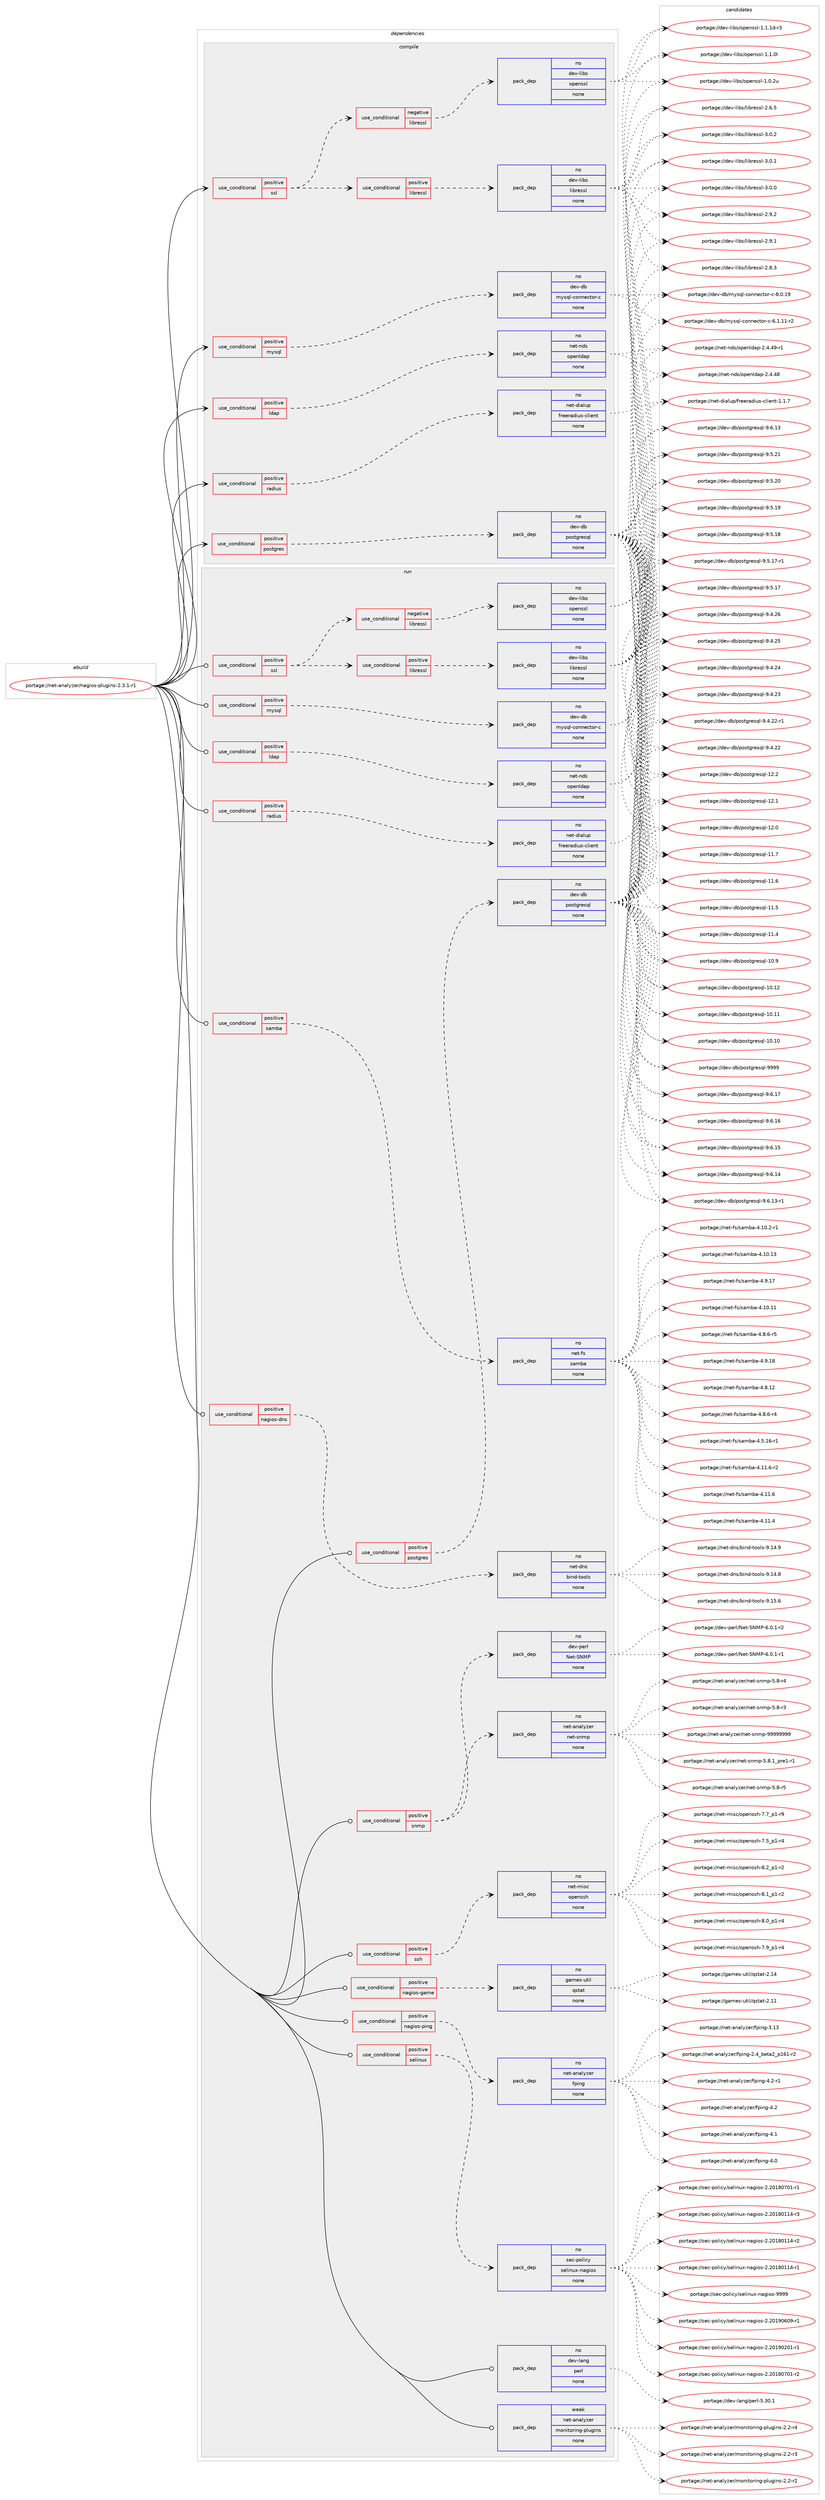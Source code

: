 digraph prolog {

# *************
# Graph options
# *************

newrank=true;
concentrate=true;
compound=true;
graph [rankdir=LR,fontname=Helvetica,fontsize=10,ranksep=1.5];#, ranksep=2.5, nodesep=0.2];
edge  [arrowhead=vee];
node  [fontname=Helvetica,fontsize=10];

# **********
# The ebuild
# **********

subgraph cluster_leftcol {
color=gray;
rank=same;
label=<<i>ebuild</i>>;
id [label="portage://net-analyzer/nagios-plugins-2.3.1-r1", color=red, width=4, href="../net-analyzer/nagios-plugins-2.3.1-r1.svg"];
}

# ****************
# The dependencies
# ****************

subgraph cluster_midcol {
color=gray;
label=<<i>dependencies</i>>;
subgraph cluster_compile {
fillcolor="#eeeeee";
style=filled;
label=<<i>compile</i>>;
subgraph cond34607 {
dependency153669 [label=<<TABLE BORDER="0" CELLBORDER="1" CELLSPACING="0" CELLPADDING="4"><TR><TD ROWSPAN="3" CELLPADDING="10">use_conditional</TD></TR><TR><TD>positive</TD></TR><TR><TD>ldap</TD></TR></TABLE>>, shape=none, color=red];
subgraph pack116536 {
dependency153670 [label=<<TABLE BORDER="0" CELLBORDER="1" CELLSPACING="0" CELLPADDING="4" WIDTH="220"><TR><TD ROWSPAN="6" CELLPADDING="30">pack_dep</TD></TR><TR><TD WIDTH="110">no</TD></TR><TR><TD>net-nds</TD></TR><TR><TD>openldap</TD></TR><TR><TD>none</TD></TR><TR><TD></TD></TR></TABLE>>, shape=none, color=blue];
}
dependency153669:e -> dependency153670:w [weight=20,style="dashed",arrowhead="vee"];
}
id:e -> dependency153669:w [weight=20,style="solid",arrowhead="vee"];
subgraph cond34608 {
dependency153671 [label=<<TABLE BORDER="0" CELLBORDER="1" CELLSPACING="0" CELLPADDING="4"><TR><TD ROWSPAN="3" CELLPADDING="10">use_conditional</TD></TR><TR><TD>positive</TD></TR><TR><TD>mysql</TD></TR></TABLE>>, shape=none, color=red];
subgraph pack116537 {
dependency153672 [label=<<TABLE BORDER="0" CELLBORDER="1" CELLSPACING="0" CELLPADDING="4" WIDTH="220"><TR><TD ROWSPAN="6" CELLPADDING="30">pack_dep</TD></TR><TR><TD WIDTH="110">no</TD></TR><TR><TD>dev-db</TD></TR><TR><TD>mysql-connector-c</TD></TR><TR><TD>none</TD></TR><TR><TD></TD></TR></TABLE>>, shape=none, color=blue];
}
dependency153671:e -> dependency153672:w [weight=20,style="dashed",arrowhead="vee"];
}
id:e -> dependency153671:w [weight=20,style="solid",arrowhead="vee"];
subgraph cond34609 {
dependency153673 [label=<<TABLE BORDER="0" CELLBORDER="1" CELLSPACING="0" CELLPADDING="4"><TR><TD ROWSPAN="3" CELLPADDING="10">use_conditional</TD></TR><TR><TD>positive</TD></TR><TR><TD>postgres</TD></TR></TABLE>>, shape=none, color=red];
subgraph pack116538 {
dependency153674 [label=<<TABLE BORDER="0" CELLBORDER="1" CELLSPACING="0" CELLPADDING="4" WIDTH="220"><TR><TD ROWSPAN="6" CELLPADDING="30">pack_dep</TD></TR><TR><TD WIDTH="110">no</TD></TR><TR><TD>dev-db</TD></TR><TR><TD>postgresql</TD></TR><TR><TD>none</TD></TR><TR><TD></TD></TR></TABLE>>, shape=none, color=blue];
}
dependency153673:e -> dependency153674:w [weight=20,style="dashed",arrowhead="vee"];
}
id:e -> dependency153673:w [weight=20,style="solid",arrowhead="vee"];
subgraph cond34610 {
dependency153675 [label=<<TABLE BORDER="0" CELLBORDER="1" CELLSPACING="0" CELLPADDING="4"><TR><TD ROWSPAN="3" CELLPADDING="10">use_conditional</TD></TR><TR><TD>positive</TD></TR><TR><TD>radius</TD></TR></TABLE>>, shape=none, color=red];
subgraph pack116539 {
dependency153676 [label=<<TABLE BORDER="0" CELLBORDER="1" CELLSPACING="0" CELLPADDING="4" WIDTH="220"><TR><TD ROWSPAN="6" CELLPADDING="30">pack_dep</TD></TR><TR><TD WIDTH="110">no</TD></TR><TR><TD>net-dialup</TD></TR><TR><TD>freeradius-client</TD></TR><TR><TD>none</TD></TR><TR><TD></TD></TR></TABLE>>, shape=none, color=blue];
}
dependency153675:e -> dependency153676:w [weight=20,style="dashed",arrowhead="vee"];
}
id:e -> dependency153675:w [weight=20,style="solid",arrowhead="vee"];
subgraph cond34611 {
dependency153677 [label=<<TABLE BORDER="0" CELLBORDER="1" CELLSPACING="0" CELLPADDING="4"><TR><TD ROWSPAN="3" CELLPADDING="10">use_conditional</TD></TR><TR><TD>positive</TD></TR><TR><TD>ssl</TD></TR></TABLE>>, shape=none, color=red];
subgraph cond34612 {
dependency153678 [label=<<TABLE BORDER="0" CELLBORDER="1" CELLSPACING="0" CELLPADDING="4"><TR><TD ROWSPAN="3" CELLPADDING="10">use_conditional</TD></TR><TR><TD>negative</TD></TR><TR><TD>libressl</TD></TR></TABLE>>, shape=none, color=red];
subgraph pack116540 {
dependency153679 [label=<<TABLE BORDER="0" CELLBORDER="1" CELLSPACING="0" CELLPADDING="4" WIDTH="220"><TR><TD ROWSPAN="6" CELLPADDING="30">pack_dep</TD></TR><TR><TD WIDTH="110">no</TD></TR><TR><TD>dev-libs</TD></TR><TR><TD>openssl</TD></TR><TR><TD>none</TD></TR><TR><TD></TD></TR></TABLE>>, shape=none, color=blue];
}
dependency153678:e -> dependency153679:w [weight=20,style="dashed",arrowhead="vee"];
}
dependency153677:e -> dependency153678:w [weight=20,style="dashed",arrowhead="vee"];
subgraph cond34613 {
dependency153680 [label=<<TABLE BORDER="0" CELLBORDER="1" CELLSPACING="0" CELLPADDING="4"><TR><TD ROWSPAN="3" CELLPADDING="10">use_conditional</TD></TR><TR><TD>positive</TD></TR><TR><TD>libressl</TD></TR></TABLE>>, shape=none, color=red];
subgraph pack116541 {
dependency153681 [label=<<TABLE BORDER="0" CELLBORDER="1" CELLSPACING="0" CELLPADDING="4" WIDTH="220"><TR><TD ROWSPAN="6" CELLPADDING="30">pack_dep</TD></TR><TR><TD WIDTH="110">no</TD></TR><TR><TD>dev-libs</TD></TR><TR><TD>libressl</TD></TR><TR><TD>none</TD></TR><TR><TD></TD></TR></TABLE>>, shape=none, color=blue];
}
dependency153680:e -> dependency153681:w [weight=20,style="dashed",arrowhead="vee"];
}
dependency153677:e -> dependency153680:w [weight=20,style="dashed",arrowhead="vee"];
}
id:e -> dependency153677:w [weight=20,style="solid",arrowhead="vee"];
}
subgraph cluster_compileandrun {
fillcolor="#eeeeee";
style=filled;
label=<<i>compile and run</i>>;
}
subgraph cluster_run {
fillcolor="#eeeeee";
style=filled;
label=<<i>run</i>>;
subgraph cond34614 {
dependency153682 [label=<<TABLE BORDER="0" CELLBORDER="1" CELLSPACING="0" CELLPADDING="4"><TR><TD ROWSPAN="3" CELLPADDING="10">use_conditional</TD></TR><TR><TD>positive</TD></TR><TR><TD>ldap</TD></TR></TABLE>>, shape=none, color=red];
subgraph pack116542 {
dependency153683 [label=<<TABLE BORDER="0" CELLBORDER="1" CELLSPACING="0" CELLPADDING="4" WIDTH="220"><TR><TD ROWSPAN="6" CELLPADDING="30">pack_dep</TD></TR><TR><TD WIDTH="110">no</TD></TR><TR><TD>net-nds</TD></TR><TR><TD>openldap</TD></TR><TR><TD>none</TD></TR><TR><TD></TD></TR></TABLE>>, shape=none, color=blue];
}
dependency153682:e -> dependency153683:w [weight=20,style="dashed",arrowhead="vee"];
}
id:e -> dependency153682:w [weight=20,style="solid",arrowhead="odot"];
subgraph cond34615 {
dependency153684 [label=<<TABLE BORDER="0" CELLBORDER="1" CELLSPACING="0" CELLPADDING="4"><TR><TD ROWSPAN="3" CELLPADDING="10">use_conditional</TD></TR><TR><TD>positive</TD></TR><TR><TD>mysql</TD></TR></TABLE>>, shape=none, color=red];
subgraph pack116543 {
dependency153685 [label=<<TABLE BORDER="0" CELLBORDER="1" CELLSPACING="0" CELLPADDING="4" WIDTH="220"><TR><TD ROWSPAN="6" CELLPADDING="30">pack_dep</TD></TR><TR><TD WIDTH="110">no</TD></TR><TR><TD>dev-db</TD></TR><TR><TD>mysql-connector-c</TD></TR><TR><TD>none</TD></TR><TR><TD></TD></TR></TABLE>>, shape=none, color=blue];
}
dependency153684:e -> dependency153685:w [weight=20,style="dashed",arrowhead="vee"];
}
id:e -> dependency153684:w [weight=20,style="solid",arrowhead="odot"];
subgraph cond34616 {
dependency153686 [label=<<TABLE BORDER="0" CELLBORDER="1" CELLSPACING="0" CELLPADDING="4"><TR><TD ROWSPAN="3" CELLPADDING="10">use_conditional</TD></TR><TR><TD>positive</TD></TR><TR><TD>nagios-dns</TD></TR></TABLE>>, shape=none, color=red];
subgraph pack116544 {
dependency153687 [label=<<TABLE BORDER="0" CELLBORDER="1" CELLSPACING="0" CELLPADDING="4" WIDTH="220"><TR><TD ROWSPAN="6" CELLPADDING="30">pack_dep</TD></TR><TR><TD WIDTH="110">no</TD></TR><TR><TD>net-dns</TD></TR><TR><TD>bind-tools</TD></TR><TR><TD>none</TD></TR><TR><TD></TD></TR></TABLE>>, shape=none, color=blue];
}
dependency153686:e -> dependency153687:w [weight=20,style="dashed",arrowhead="vee"];
}
id:e -> dependency153686:w [weight=20,style="solid",arrowhead="odot"];
subgraph cond34617 {
dependency153688 [label=<<TABLE BORDER="0" CELLBORDER="1" CELLSPACING="0" CELLPADDING="4"><TR><TD ROWSPAN="3" CELLPADDING="10">use_conditional</TD></TR><TR><TD>positive</TD></TR><TR><TD>nagios-game</TD></TR></TABLE>>, shape=none, color=red];
subgraph pack116545 {
dependency153689 [label=<<TABLE BORDER="0" CELLBORDER="1" CELLSPACING="0" CELLPADDING="4" WIDTH="220"><TR><TD ROWSPAN="6" CELLPADDING="30">pack_dep</TD></TR><TR><TD WIDTH="110">no</TD></TR><TR><TD>games-util</TD></TR><TR><TD>qstat</TD></TR><TR><TD>none</TD></TR><TR><TD></TD></TR></TABLE>>, shape=none, color=blue];
}
dependency153688:e -> dependency153689:w [weight=20,style="dashed",arrowhead="vee"];
}
id:e -> dependency153688:w [weight=20,style="solid",arrowhead="odot"];
subgraph cond34618 {
dependency153690 [label=<<TABLE BORDER="0" CELLBORDER="1" CELLSPACING="0" CELLPADDING="4"><TR><TD ROWSPAN="3" CELLPADDING="10">use_conditional</TD></TR><TR><TD>positive</TD></TR><TR><TD>nagios-ping</TD></TR></TABLE>>, shape=none, color=red];
subgraph pack116546 {
dependency153691 [label=<<TABLE BORDER="0" CELLBORDER="1" CELLSPACING="0" CELLPADDING="4" WIDTH="220"><TR><TD ROWSPAN="6" CELLPADDING="30">pack_dep</TD></TR><TR><TD WIDTH="110">no</TD></TR><TR><TD>net-analyzer</TD></TR><TR><TD>fping</TD></TR><TR><TD>none</TD></TR><TR><TD></TD></TR></TABLE>>, shape=none, color=blue];
}
dependency153690:e -> dependency153691:w [weight=20,style="dashed",arrowhead="vee"];
}
id:e -> dependency153690:w [weight=20,style="solid",arrowhead="odot"];
subgraph cond34619 {
dependency153692 [label=<<TABLE BORDER="0" CELLBORDER="1" CELLSPACING="0" CELLPADDING="4"><TR><TD ROWSPAN="3" CELLPADDING="10">use_conditional</TD></TR><TR><TD>positive</TD></TR><TR><TD>postgres</TD></TR></TABLE>>, shape=none, color=red];
subgraph pack116547 {
dependency153693 [label=<<TABLE BORDER="0" CELLBORDER="1" CELLSPACING="0" CELLPADDING="4" WIDTH="220"><TR><TD ROWSPAN="6" CELLPADDING="30">pack_dep</TD></TR><TR><TD WIDTH="110">no</TD></TR><TR><TD>dev-db</TD></TR><TR><TD>postgresql</TD></TR><TR><TD>none</TD></TR><TR><TD></TD></TR></TABLE>>, shape=none, color=blue];
}
dependency153692:e -> dependency153693:w [weight=20,style="dashed",arrowhead="vee"];
}
id:e -> dependency153692:w [weight=20,style="solid",arrowhead="odot"];
subgraph cond34620 {
dependency153694 [label=<<TABLE BORDER="0" CELLBORDER="1" CELLSPACING="0" CELLPADDING="4"><TR><TD ROWSPAN="3" CELLPADDING="10">use_conditional</TD></TR><TR><TD>positive</TD></TR><TR><TD>radius</TD></TR></TABLE>>, shape=none, color=red];
subgraph pack116548 {
dependency153695 [label=<<TABLE BORDER="0" CELLBORDER="1" CELLSPACING="0" CELLPADDING="4" WIDTH="220"><TR><TD ROWSPAN="6" CELLPADDING="30">pack_dep</TD></TR><TR><TD WIDTH="110">no</TD></TR><TR><TD>net-dialup</TD></TR><TR><TD>freeradius-client</TD></TR><TR><TD>none</TD></TR><TR><TD></TD></TR></TABLE>>, shape=none, color=blue];
}
dependency153694:e -> dependency153695:w [weight=20,style="dashed",arrowhead="vee"];
}
id:e -> dependency153694:w [weight=20,style="solid",arrowhead="odot"];
subgraph cond34621 {
dependency153696 [label=<<TABLE BORDER="0" CELLBORDER="1" CELLSPACING="0" CELLPADDING="4"><TR><TD ROWSPAN="3" CELLPADDING="10">use_conditional</TD></TR><TR><TD>positive</TD></TR><TR><TD>samba</TD></TR></TABLE>>, shape=none, color=red];
subgraph pack116549 {
dependency153697 [label=<<TABLE BORDER="0" CELLBORDER="1" CELLSPACING="0" CELLPADDING="4" WIDTH="220"><TR><TD ROWSPAN="6" CELLPADDING="30">pack_dep</TD></TR><TR><TD WIDTH="110">no</TD></TR><TR><TD>net-fs</TD></TR><TR><TD>samba</TD></TR><TR><TD>none</TD></TR><TR><TD></TD></TR></TABLE>>, shape=none, color=blue];
}
dependency153696:e -> dependency153697:w [weight=20,style="dashed",arrowhead="vee"];
}
id:e -> dependency153696:w [weight=20,style="solid",arrowhead="odot"];
subgraph cond34622 {
dependency153698 [label=<<TABLE BORDER="0" CELLBORDER="1" CELLSPACING="0" CELLPADDING="4"><TR><TD ROWSPAN="3" CELLPADDING="10">use_conditional</TD></TR><TR><TD>positive</TD></TR><TR><TD>selinux</TD></TR></TABLE>>, shape=none, color=red];
subgraph pack116550 {
dependency153699 [label=<<TABLE BORDER="0" CELLBORDER="1" CELLSPACING="0" CELLPADDING="4" WIDTH="220"><TR><TD ROWSPAN="6" CELLPADDING="30">pack_dep</TD></TR><TR><TD WIDTH="110">no</TD></TR><TR><TD>sec-policy</TD></TR><TR><TD>selinux-nagios</TD></TR><TR><TD>none</TD></TR><TR><TD></TD></TR></TABLE>>, shape=none, color=blue];
}
dependency153698:e -> dependency153699:w [weight=20,style="dashed",arrowhead="vee"];
}
id:e -> dependency153698:w [weight=20,style="solid",arrowhead="odot"];
subgraph cond34623 {
dependency153700 [label=<<TABLE BORDER="0" CELLBORDER="1" CELLSPACING="0" CELLPADDING="4"><TR><TD ROWSPAN="3" CELLPADDING="10">use_conditional</TD></TR><TR><TD>positive</TD></TR><TR><TD>snmp</TD></TR></TABLE>>, shape=none, color=red];
subgraph pack116551 {
dependency153701 [label=<<TABLE BORDER="0" CELLBORDER="1" CELLSPACING="0" CELLPADDING="4" WIDTH="220"><TR><TD ROWSPAN="6" CELLPADDING="30">pack_dep</TD></TR><TR><TD WIDTH="110">no</TD></TR><TR><TD>dev-perl</TD></TR><TR><TD>Net-SNMP</TD></TR><TR><TD>none</TD></TR><TR><TD></TD></TR></TABLE>>, shape=none, color=blue];
}
dependency153700:e -> dependency153701:w [weight=20,style="dashed",arrowhead="vee"];
subgraph pack116552 {
dependency153702 [label=<<TABLE BORDER="0" CELLBORDER="1" CELLSPACING="0" CELLPADDING="4" WIDTH="220"><TR><TD ROWSPAN="6" CELLPADDING="30">pack_dep</TD></TR><TR><TD WIDTH="110">no</TD></TR><TR><TD>net-analyzer</TD></TR><TR><TD>net-snmp</TD></TR><TR><TD>none</TD></TR><TR><TD></TD></TR></TABLE>>, shape=none, color=blue];
}
dependency153700:e -> dependency153702:w [weight=20,style="dashed",arrowhead="vee"];
}
id:e -> dependency153700:w [weight=20,style="solid",arrowhead="odot"];
subgraph cond34624 {
dependency153703 [label=<<TABLE BORDER="0" CELLBORDER="1" CELLSPACING="0" CELLPADDING="4"><TR><TD ROWSPAN="3" CELLPADDING="10">use_conditional</TD></TR><TR><TD>positive</TD></TR><TR><TD>ssh</TD></TR></TABLE>>, shape=none, color=red];
subgraph pack116553 {
dependency153704 [label=<<TABLE BORDER="0" CELLBORDER="1" CELLSPACING="0" CELLPADDING="4" WIDTH="220"><TR><TD ROWSPAN="6" CELLPADDING="30">pack_dep</TD></TR><TR><TD WIDTH="110">no</TD></TR><TR><TD>net-misc</TD></TR><TR><TD>openssh</TD></TR><TR><TD>none</TD></TR><TR><TD></TD></TR></TABLE>>, shape=none, color=blue];
}
dependency153703:e -> dependency153704:w [weight=20,style="dashed",arrowhead="vee"];
}
id:e -> dependency153703:w [weight=20,style="solid",arrowhead="odot"];
subgraph cond34625 {
dependency153705 [label=<<TABLE BORDER="0" CELLBORDER="1" CELLSPACING="0" CELLPADDING="4"><TR><TD ROWSPAN="3" CELLPADDING="10">use_conditional</TD></TR><TR><TD>positive</TD></TR><TR><TD>ssl</TD></TR></TABLE>>, shape=none, color=red];
subgraph cond34626 {
dependency153706 [label=<<TABLE BORDER="0" CELLBORDER="1" CELLSPACING="0" CELLPADDING="4"><TR><TD ROWSPAN="3" CELLPADDING="10">use_conditional</TD></TR><TR><TD>negative</TD></TR><TR><TD>libressl</TD></TR></TABLE>>, shape=none, color=red];
subgraph pack116554 {
dependency153707 [label=<<TABLE BORDER="0" CELLBORDER="1" CELLSPACING="0" CELLPADDING="4" WIDTH="220"><TR><TD ROWSPAN="6" CELLPADDING="30">pack_dep</TD></TR><TR><TD WIDTH="110">no</TD></TR><TR><TD>dev-libs</TD></TR><TR><TD>openssl</TD></TR><TR><TD>none</TD></TR><TR><TD></TD></TR></TABLE>>, shape=none, color=blue];
}
dependency153706:e -> dependency153707:w [weight=20,style="dashed",arrowhead="vee"];
}
dependency153705:e -> dependency153706:w [weight=20,style="dashed",arrowhead="vee"];
subgraph cond34627 {
dependency153708 [label=<<TABLE BORDER="0" CELLBORDER="1" CELLSPACING="0" CELLPADDING="4"><TR><TD ROWSPAN="3" CELLPADDING="10">use_conditional</TD></TR><TR><TD>positive</TD></TR><TR><TD>libressl</TD></TR></TABLE>>, shape=none, color=red];
subgraph pack116555 {
dependency153709 [label=<<TABLE BORDER="0" CELLBORDER="1" CELLSPACING="0" CELLPADDING="4" WIDTH="220"><TR><TD ROWSPAN="6" CELLPADDING="30">pack_dep</TD></TR><TR><TD WIDTH="110">no</TD></TR><TR><TD>dev-libs</TD></TR><TR><TD>libressl</TD></TR><TR><TD>none</TD></TR><TR><TD></TD></TR></TABLE>>, shape=none, color=blue];
}
dependency153708:e -> dependency153709:w [weight=20,style="dashed",arrowhead="vee"];
}
dependency153705:e -> dependency153708:w [weight=20,style="dashed",arrowhead="vee"];
}
id:e -> dependency153705:w [weight=20,style="solid",arrowhead="odot"];
subgraph pack116556 {
dependency153710 [label=<<TABLE BORDER="0" CELLBORDER="1" CELLSPACING="0" CELLPADDING="4" WIDTH="220"><TR><TD ROWSPAN="6" CELLPADDING="30">pack_dep</TD></TR><TR><TD WIDTH="110">no</TD></TR><TR><TD>dev-lang</TD></TR><TR><TD>perl</TD></TR><TR><TD>none</TD></TR><TR><TD></TD></TR></TABLE>>, shape=none, color=blue];
}
id:e -> dependency153710:w [weight=20,style="solid",arrowhead="odot"];
subgraph pack116557 {
dependency153711 [label=<<TABLE BORDER="0" CELLBORDER="1" CELLSPACING="0" CELLPADDING="4" WIDTH="220"><TR><TD ROWSPAN="6" CELLPADDING="30">pack_dep</TD></TR><TR><TD WIDTH="110">weak</TD></TR><TR><TD>net-analyzer</TD></TR><TR><TD>monitoring-plugins</TD></TR><TR><TD>none</TD></TR><TR><TD></TD></TR></TABLE>>, shape=none, color=blue];
}
id:e -> dependency153711:w [weight=20,style="solid",arrowhead="odot"];
}
}

# **************
# The candidates
# **************

subgraph cluster_choices {
rank=same;
color=gray;
label=<<i>candidates</i>>;

subgraph choice116536 {
color=black;
nodesep=1;
choice110101116451101001154711111210111010810097112455046524652574511449 [label="portage://net-nds/openldap-2.4.49-r1", color=red, width=4,href="../net-nds/openldap-2.4.49-r1.svg"];
choice11010111645110100115471111121011101081009711245504652465256 [label="portage://net-nds/openldap-2.4.48", color=red, width=4,href="../net-nds/openldap-2.4.48.svg"];
dependency153670:e -> choice110101116451101001154711111210111010810097112455046524652574511449:w [style=dotted,weight="100"];
dependency153670:e -> choice11010111645110100115471111121011101081009711245504652465256:w [style=dotted,weight="100"];
}
subgraph choice116537 {
color=black;
nodesep=1;
choice100101118451009847109121115113108459911111011010199116111114459945564648464957 [label="portage://dev-db/mysql-connector-c-8.0.19", color=red, width=4,href="../dev-db/mysql-connector-c-8.0.19.svg"];
choice1001011184510098471091211151131084599111110110101991161111144599455446494649494511450 [label="portage://dev-db/mysql-connector-c-6.1.11-r2", color=red, width=4,href="../dev-db/mysql-connector-c-6.1.11-r2.svg"];
dependency153672:e -> choice100101118451009847109121115113108459911111011010199116111114459945564648464957:w [style=dotted,weight="100"];
dependency153672:e -> choice1001011184510098471091211151131084599111110110101991161111144599455446494649494511450:w [style=dotted,weight="100"];
}
subgraph choice116538 {
color=black;
nodesep=1;
choice1001011184510098471121111151161031141011151131084557575757 [label="portage://dev-db/postgresql-9999", color=red, width=4,href="../dev-db/postgresql-9999.svg"];
choice10010111845100984711211111511610311410111511310845574654464955 [label="portage://dev-db/postgresql-9.6.17", color=red, width=4,href="../dev-db/postgresql-9.6.17.svg"];
choice10010111845100984711211111511610311410111511310845574654464954 [label="portage://dev-db/postgresql-9.6.16", color=red, width=4,href="../dev-db/postgresql-9.6.16.svg"];
choice10010111845100984711211111511610311410111511310845574654464953 [label="portage://dev-db/postgresql-9.6.15", color=red, width=4,href="../dev-db/postgresql-9.6.15.svg"];
choice10010111845100984711211111511610311410111511310845574654464952 [label="portage://dev-db/postgresql-9.6.14", color=red, width=4,href="../dev-db/postgresql-9.6.14.svg"];
choice100101118451009847112111115116103114101115113108455746544649514511449 [label="portage://dev-db/postgresql-9.6.13-r1", color=red, width=4,href="../dev-db/postgresql-9.6.13-r1.svg"];
choice10010111845100984711211111511610311410111511310845574654464951 [label="portage://dev-db/postgresql-9.6.13", color=red, width=4,href="../dev-db/postgresql-9.6.13.svg"];
choice10010111845100984711211111511610311410111511310845574653465049 [label="portage://dev-db/postgresql-9.5.21", color=red, width=4,href="../dev-db/postgresql-9.5.21.svg"];
choice10010111845100984711211111511610311410111511310845574653465048 [label="portage://dev-db/postgresql-9.5.20", color=red, width=4,href="../dev-db/postgresql-9.5.20.svg"];
choice10010111845100984711211111511610311410111511310845574653464957 [label="portage://dev-db/postgresql-9.5.19", color=red, width=4,href="../dev-db/postgresql-9.5.19.svg"];
choice10010111845100984711211111511610311410111511310845574653464956 [label="portage://dev-db/postgresql-9.5.18", color=red, width=4,href="../dev-db/postgresql-9.5.18.svg"];
choice100101118451009847112111115116103114101115113108455746534649554511449 [label="portage://dev-db/postgresql-9.5.17-r1", color=red, width=4,href="../dev-db/postgresql-9.5.17-r1.svg"];
choice10010111845100984711211111511610311410111511310845574653464955 [label="portage://dev-db/postgresql-9.5.17", color=red, width=4,href="../dev-db/postgresql-9.5.17.svg"];
choice10010111845100984711211111511610311410111511310845574652465054 [label="portage://dev-db/postgresql-9.4.26", color=red, width=4,href="../dev-db/postgresql-9.4.26.svg"];
choice10010111845100984711211111511610311410111511310845574652465053 [label="portage://dev-db/postgresql-9.4.25", color=red, width=4,href="../dev-db/postgresql-9.4.25.svg"];
choice10010111845100984711211111511610311410111511310845574652465052 [label="portage://dev-db/postgresql-9.4.24", color=red, width=4,href="../dev-db/postgresql-9.4.24.svg"];
choice10010111845100984711211111511610311410111511310845574652465051 [label="portage://dev-db/postgresql-9.4.23", color=red, width=4,href="../dev-db/postgresql-9.4.23.svg"];
choice100101118451009847112111115116103114101115113108455746524650504511449 [label="portage://dev-db/postgresql-9.4.22-r1", color=red, width=4,href="../dev-db/postgresql-9.4.22-r1.svg"];
choice10010111845100984711211111511610311410111511310845574652465050 [label="portage://dev-db/postgresql-9.4.22", color=red, width=4,href="../dev-db/postgresql-9.4.22.svg"];
choice1001011184510098471121111151161031141011151131084549504650 [label="portage://dev-db/postgresql-12.2", color=red, width=4,href="../dev-db/postgresql-12.2.svg"];
choice1001011184510098471121111151161031141011151131084549504649 [label="portage://dev-db/postgresql-12.1", color=red, width=4,href="../dev-db/postgresql-12.1.svg"];
choice1001011184510098471121111151161031141011151131084549504648 [label="portage://dev-db/postgresql-12.0", color=red, width=4,href="../dev-db/postgresql-12.0.svg"];
choice1001011184510098471121111151161031141011151131084549494655 [label="portage://dev-db/postgresql-11.7", color=red, width=4,href="../dev-db/postgresql-11.7.svg"];
choice1001011184510098471121111151161031141011151131084549494654 [label="portage://dev-db/postgresql-11.6", color=red, width=4,href="../dev-db/postgresql-11.6.svg"];
choice1001011184510098471121111151161031141011151131084549494653 [label="portage://dev-db/postgresql-11.5", color=red, width=4,href="../dev-db/postgresql-11.5.svg"];
choice1001011184510098471121111151161031141011151131084549494652 [label="portage://dev-db/postgresql-11.4", color=red, width=4,href="../dev-db/postgresql-11.4.svg"];
choice1001011184510098471121111151161031141011151131084549484657 [label="portage://dev-db/postgresql-10.9", color=red, width=4,href="../dev-db/postgresql-10.9.svg"];
choice100101118451009847112111115116103114101115113108454948464950 [label="portage://dev-db/postgresql-10.12", color=red, width=4,href="../dev-db/postgresql-10.12.svg"];
choice100101118451009847112111115116103114101115113108454948464949 [label="portage://dev-db/postgresql-10.11", color=red, width=4,href="../dev-db/postgresql-10.11.svg"];
choice100101118451009847112111115116103114101115113108454948464948 [label="portage://dev-db/postgresql-10.10", color=red, width=4,href="../dev-db/postgresql-10.10.svg"];
dependency153674:e -> choice1001011184510098471121111151161031141011151131084557575757:w [style=dotted,weight="100"];
dependency153674:e -> choice10010111845100984711211111511610311410111511310845574654464955:w [style=dotted,weight="100"];
dependency153674:e -> choice10010111845100984711211111511610311410111511310845574654464954:w [style=dotted,weight="100"];
dependency153674:e -> choice10010111845100984711211111511610311410111511310845574654464953:w [style=dotted,weight="100"];
dependency153674:e -> choice10010111845100984711211111511610311410111511310845574654464952:w [style=dotted,weight="100"];
dependency153674:e -> choice100101118451009847112111115116103114101115113108455746544649514511449:w [style=dotted,weight="100"];
dependency153674:e -> choice10010111845100984711211111511610311410111511310845574654464951:w [style=dotted,weight="100"];
dependency153674:e -> choice10010111845100984711211111511610311410111511310845574653465049:w [style=dotted,weight="100"];
dependency153674:e -> choice10010111845100984711211111511610311410111511310845574653465048:w [style=dotted,weight="100"];
dependency153674:e -> choice10010111845100984711211111511610311410111511310845574653464957:w [style=dotted,weight="100"];
dependency153674:e -> choice10010111845100984711211111511610311410111511310845574653464956:w [style=dotted,weight="100"];
dependency153674:e -> choice100101118451009847112111115116103114101115113108455746534649554511449:w [style=dotted,weight="100"];
dependency153674:e -> choice10010111845100984711211111511610311410111511310845574653464955:w [style=dotted,weight="100"];
dependency153674:e -> choice10010111845100984711211111511610311410111511310845574652465054:w [style=dotted,weight="100"];
dependency153674:e -> choice10010111845100984711211111511610311410111511310845574652465053:w [style=dotted,weight="100"];
dependency153674:e -> choice10010111845100984711211111511610311410111511310845574652465052:w [style=dotted,weight="100"];
dependency153674:e -> choice10010111845100984711211111511610311410111511310845574652465051:w [style=dotted,weight="100"];
dependency153674:e -> choice100101118451009847112111115116103114101115113108455746524650504511449:w [style=dotted,weight="100"];
dependency153674:e -> choice10010111845100984711211111511610311410111511310845574652465050:w [style=dotted,weight="100"];
dependency153674:e -> choice1001011184510098471121111151161031141011151131084549504650:w [style=dotted,weight="100"];
dependency153674:e -> choice1001011184510098471121111151161031141011151131084549504649:w [style=dotted,weight="100"];
dependency153674:e -> choice1001011184510098471121111151161031141011151131084549504648:w [style=dotted,weight="100"];
dependency153674:e -> choice1001011184510098471121111151161031141011151131084549494655:w [style=dotted,weight="100"];
dependency153674:e -> choice1001011184510098471121111151161031141011151131084549494654:w [style=dotted,weight="100"];
dependency153674:e -> choice1001011184510098471121111151161031141011151131084549494653:w [style=dotted,weight="100"];
dependency153674:e -> choice1001011184510098471121111151161031141011151131084549494652:w [style=dotted,weight="100"];
dependency153674:e -> choice1001011184510098471121111151161031141011151131084549484657:w [style=dotted,weight="100"];
dependency153674:e -> choice100101118451009847112111115116103114101115113108454948464950:w [style=dotted,weight="100"];
dependency153674:e -> choice100101118451009847112111115116103114101115113108454948464949:w [style=dotted,weight="100"];
dependency153674:e -> choice100101118451009847112111115116103114101115113108454948464948:w [style=dotted,weight="100"];
}
subgraph choice116539 {
color=black;
nodesep=1;
choice110101116451001059710811711247102114101101114971001051171154599108105101110116454946494655 [label="portage://net-dialup/freeradius-client-1.1.7", color=red, width=4,href="../net-dialup/freeradius-client-1.1.7.svg"];
dependency153676:e -> choice110101116451001059710811711247102114101101114971001051171154599108105101110116454946494655:w [style=dotted,weight="100"];
}
subgraph choice116540 {
color=black;
nodesep=1;
choice1001011184510810598115471111121011101151151084549464946491004511451 [label="portage://dev-libs/openssl-1.1.1d-r3", color=red, width=4,href="../dev-libs/openssl-1.1.1d-r3.svg"];
choice100101118451081059811547111112101110115115108454946494648108 [label="portage://dev-libs/openssl-1.1.0l", color=red, width=4,href="../dev-libs/openssl-1.1.0l.svg"];
choice100101118451081059811547111112101110115115108454946484650117 [label="portage://dev-libs/openssl-1.0.2u", color=red, width=4,href="../dev-libs/openssl-1.0.2u.svg"];
dependency153679:e -> choice1001011184510810598115471111121011101151151084549464946491004511451:w [style=dotted,weight="100"];
dependency153679:e -> choice100101118451081059811547111112101110115115108454946494648108:w [style=dotted,weight="100"];
dependency153679:e -> choice100101118451081059811547111112101110115115108454946484650117:w [style=dotted,weight="100"];
}
subgraph choice116541 {
color=black;
nodesep=1;
choice10010111845108105981154710810598114101115115108455146484650 [label="portage://dev-libs/libressl-3.0.2", color=red, width=4,href="../dev-libs/libressl-3.0.2.svg"];
choice10010111845108105981154710810598114101115115108455146484649 [label="portage://dev-libs/libressl-3.0.1", color=red, width=4,href="../dev-libs/libressl-3.0.1.svg"];
choice10010111845108105981154710810598114101115115108455146484648 [label="portage://dev-libs/libressl-3.0.0", color=red, width=4,href="../dev-libs/libressl-3.0.0.svg"];
choice10010111845108105981154710810598114101115115108455046574650 [label="portage://dev-libs/libressl-2.9.2", color=red, width=4,href="../dev-libs/libressl-2.9.2.svg"];
choice10010111845108105981154710810598114101115115108455046574649 [label="portage://dev-libs/libressl-2.9.1", color=red, width=4,href="../dev-libs/libressl-2.9.1.svg"];
choice10010111845108105981154710810598114101115115108455046564651 [label="portage://dev-libs/libressl-2.8.3", color=red, width=4,href="../dev-libs/libressl-2.8.3.svg"];
choice10010111845108105981154710810598114101115115108455046544653 [label="portage://dev-libs/libressl-2.6.5", color=red, width=4,href="../dev-libs/libressl-2.6.5.svg"];
dependency153681:e -> choice10010111845108105981154710810598114101115115108455146484650:w [style=dotted,weight="100"];
dependency153681:e -> choice10010111845108105981154710810598114101115115108455146484649:w [style=dotted,weight="100"];
dependency153681:e -> choice10010111845108105981154710810598114101115115108455146484648:w [style=dotted,weight="100"];
dependency153681:e -> choice10010111845108105981154710810598114101115115108455046574650:w [style=dotted,weight="100"];
dependency153681:e -> choice10010111845108105981154710810598114101115115108455046574649:w [style=dotted,weight="100"];
dependency153681:e -> choice10010111845108105981154710810598114101115115108455046564651:w [style=dotted,weight="100"];
dependency153681:e -> choice10010111845108105981154710810598114101115115108455046544653:w [style=dotted,weight="100"];
}
subgraph choice116542 {
color=black;
nodesep=1;
choice110101116451101001154711111210111010810097112455046524652574511449 [label="portage://net-nds/openldap-2.4.49-r1", color=red, width=4,href="../net-nds/openldap-2.4.49-r1.svg"];
choice11010111645110100115471111121011101081009711245504652465256 [label="portage://net-nds/openldap-2.4.48", color=red, width=4,href="../net-nds/openldap-2.4.48.svg"];
dependency153683:e -> choice110101116451101001154711111210111010810097112455046524652574511449:w [style=dotted,weight="100"];
dependency153683:e -> choice11010111645110100115471111121011101081009711245504652465256:w [style=dotted,weight="100"];
}
subgraph choice116543 {
color=black;
nodesep=1;
choice100101118451009847109121115113108459911111011010199116111114459945564648464957 [label="portage://dev-db/mysql-connector-c-8.0.19", color=red, width=4,href="../dev-db/mysql-connector-c-8.0.19.svg"];
choice1001011184510098471091211151131084599111110110101991161111144599455446494649494511450 [label="portage://dev-db/mysql-connector-c-6.1.11-r2", color=red, width=4,href="../dev-db/mysql-connector-c-6.1.11-r2.svg"];
dependency153685:e -> choice100101118451009847109121115113108459911111011010199116111114459945564648464957:w [style=dotted,weight="100"];
dependency153685:e -> choice1001011184510098471091211151131084599111110110101991161111144599455446494649494511450:w [style=dotted,weight="100"];
}
subgraph choice116544 {
color=black;
nodesep=1;
choice1101011164510011011547981051101004511611111110811545574649534654 [label="portage://net-dns/bind-tools-9.15.6", color=red, width=4,href="../net-dns/bind-tools-9.15.6.svg"];
choice1101011164510011011547981051101004511611111110811545574649524657 [label="portage://net-dns/bind-tools-9.14.9", color=red, width=4,href="../net-dns/bind-tools-9.14.9.svg"];
choice1101011164510011011547981051101004511611111110811545574649524656 [label="portage://net-dns/bind-tools-9.14.8", color=red, width=4,href="../net-dns/bind-tools-9.14.8.svg"];
dependency153687:e -> choice1101011164510011011547981051101004511611111110811545574649534654:w [style=dotted,weight="100"];
dependency153687:e -> choice1101011164510011011547981051101004511611111110811545574649524657:w [style=dotted,weight="100"];
dependency153687:e -> choice1101011164510011011547981051101004511611111110811545574649524656:w [style=dotted,weight="100"];
}
subgraph choice116545 {
color=black;
nodesep=1;
choice103971091011154511711610510847113115116971164550464952 [label="portage://games-util/qstat-2.14", color=red, width=4,href="../games-util/qstat-2.14.svg"];
choice103971091011154511711610510847113115116971164550464949 [label="portage://games-util/qstat-2.11", color=red, width=4,href="../games-util/qstat-2.11.svg"];
dependency153689:e -> choice103971091011154511711610510847113115116971164550464952:w [style=dotted,weight="100"];
dependency153689:e -> choice103971091011154511711610510847113115116971164550464949:w [style=dotted,weight="100"];
}
subgraph choice116546 {
color=black;
nodesep=1;
choice11010111645971109710812112210111447102112105110103455246504511449 [label="portage://net-analyzer/fping-4.2-r1", color=red, width=4,href="../net-analyzer/fping-4.2-r1.svg"];
choice1101011164597110971081211221011144710211210511010345524650 [label="portage://net-analyzer/fping-4.2", color=red, width=4,href="../net-analyzer/fping-4.2.svg"];
choice1101011164597110971081211221011144710211210511010345524649 [label="portage://net-analyzer/fping-4.1", color=red, width=4,href="../net-analyzer/fping-4.1.svg"];
choice1101011164597110971081211221011144710211210511010345524648 [label="portage://net-analyzer/fping-4.0", color=red, width=4,href="../net-analyzer/fping-4.0.svg"];
choice110101116459711097108121122101114471021121051101034551464951 [label="portage://net-analyzer/fping-3.13", color=red, width=4,href="../net-analyzer/fping-3.13.svg"];
choice110101116459711097108121122101114471021121051101034550465295981011169750951124954494511450 [label="portage://net-analyzer/fping-2.4_beta2_p161-r2", color=red, width=4,href="../net-analyzer/fping-2.4_beta2_p161-r2.svg"];
dependency153691:e -> choice11010111645971109710812112210111447102112105110103455246504511449:w [style=dotted,weight="100"];
dependency153691:e -> choice1101011164597110971081211221011144710211210511010345524650:w [style=dotted,weight="100"];
dependency153691:e -> choice1101011164597110971081211221011144710211210511010345524649:w [style=dotted,weight="100"];
dependency153691:e -> choice1101011164597110971081211221011144710211210511010345524648:w [style=dotted,weight="100"];
dependency153691:e -> choice110101116459711097108121122101114471021121051101034551464951:w [style=dotted,weight="100"];
dependency153691:e -> choice110101116459711097108121122101114471021121051101034550465295981011169750951124954494511450:w [style=dotted,weight="100"];
}
subgraph choice116547 {
color=black;
nodesep=1;
choice1001011184510098471121111151161031141011151131084557575757 [label="portage://dev-db/postgresql-9999", color=red, width=4,href="../dev-db/postgresql-9999.svg"];
choice10010111845100984711211111511610311410111511310845574654464955 [label="portage://dev-db/postgresql-9.6.17", color=red, width=4,href="../dev-db/postgresql-9.6.17.svg"];
choice10010111845100984711211111511610311410111511310845574654464954 [label="portage://dev-db/postgresql-9.6.16", color=red, width=4,href="../dev-db/postgresql-9.6.16.svg"];
choice10010111845100984711211111511610311410111511310845574654464953 [label="portage://dev-db/postgresql-9.6.15", color=red, width=4,href="../dev-db/postgresql-9.6.15.svg"];
choice10010111845100984711211111511610311410111511310845574654464952 [label="portage://dev-db/postgresql-9.6.14", color=red, width=4,href="../dev-db/postgresql-9.6.14.svg"];
choice100101118451009847112111115116103114101115113108455746544649514511449 [label="portage://dev-db/postgresql-9.6.13-r1", color=red, width=4,href="../dev-db/postgresql-9.6.13-r1.svg"];
choice10010111845100984711211111511610311410111511310845574654464951 [label="portage://dev-db/postgresql-9.6.13", color=red, width=4,href="../dev-db/postgresql-9.6.13.svg"];
choice10010111845100984711211111511610311410111511310845574653465049 [label="portage://dev-db/postgresql-9.5.21", color=red, width=4,href="../dev-db/postgresql-9.5.21.svg"];
choice10010111845100984711211111511610311410111511310845574653465048 [label="portage://dev-db/postgresql-9.5.20", color=red, width=4,href="../dev-db/postgresql-9.5.20.svg"];
choice10010111845100984711211111511610311410111511310845574653464957 [label="portage://dev-db/postgresql-9.5.19", color=red, width=4,href="../dev-db/postgresql-9.5.19.svg"];
choice10010111845100984711211111511610311410111511310845574653464956 [label="portage://dev-db/postgresql-9.5.18", color=red, width=4,href="../dev-db/postgresql-9.5.18.svg"];
choice100101118451009847112111115116103114101115113108455746534649554511449 [label="portage://dev-db/postgresql-9.5.17-r1", color=red, width=4,href="../dev-db/postgresql-9.5.17-r1.svg"];
choice10010111845100984711211111511610311410111511310845574653464955 [label="portage://dev-db/postgresql-9.5.17", color=red, width=4,href="../dev-db/postgresql-9.5.17.svg"];
choice10010111845100984711211111511610311410111511310845574652465054 [label="portage://dev-db/postgresql-9.4.26", color=red, width=4,href="../dev-db/postgresql-9.4.26.svg"];
choice10010111845100984711211111511610311410111511310845574652465053 [label="portage://dev-db/postgresql-9.4.25", color=red, width=4,href="../dev-db/postgresql-9.4.25.svg"];
choice10010111845100984711211111511610311410111511310845574652465052 [label="portage://dev-db/postgresql-9.4.24", color=red, width=4,href="../dev-db/postgresql-9.4.24.svg"];
choice10010111845100984711211111511610311410111511310845574652465051 [label="portage://dev-db/postgresql-9.4.23", color=red, width=4,href="../dev-db/postgresql-9.4.23.svg"];
choice100101118451009847112111115116103114101115113108455746524650504511449 [label="portage://dev-db/postgresql-9.4.22-r1", color=red, width=4,href="../dev-db/postgresql-9.4.22-r1.svg"];
choice10010111845100984711211111511610311410111511310845574652465050 [label="portage://dev-db/postgresql-9.4.22", color=red, width=4,href="../dev-db/postgresql-9.4.22.svg"];
choice1001011184510098471121111151161031141011151131084549504650 [label="portage://dev-db/postgresql-12.2", color=red, width=4,href="../dev-db/postgresql-12.2.svg"];
choice1001011184510098471121111151161031141011151131084549504649 [label="portage://dev-db/postgresql-12.1", color=red, width=4,href="../dev-db/postgresql-12.1.svg"];
choice1001011184510098471121111151161031141011151131084549504648 [label="portage://dev-db/postgresql-12.0", color=red, width=4,href="../dev-db/postgresql-12.0.svg"];
choice1001011184510098471121111151161031141011151131084549494655 [label="portage://dev-db/postgresql-11.7", color=red, width=4,href="../dev-db/postgresql-11.7.svg"];
choice1001011184510098471121111151161031141011151131084549494654 [label="portage://dev-db/postgresql-11.6", color=red, width=4,href="../dev-db/postgresql-11.6.svg"];
choice1001011184510098471121111151161031141011151131084549494653 [label="portage://dev-db/postgresql-11.5", color=red, width=4,href="../dev-db/postgresql-11.5.svg"];
choice1001011184510098471121111151161031141011151131084549494652 [label="portage://dev-db/postgresql-11.4", color=red, width=4,href="../dev-db/postgresql-11.4.svg"];
choice1001011184510098471121111151161031141011151131084549484657 [label="portage://dev-db/postgresql-10.9", color=red, width=4,href="../dev-db/postgresql-10.9.svg"];
choice100101118451009847112111115116103114101115113108454948464950 [label="portage://dev-db/postgresql-10.12", color=red, width=4,href="../dev-db/postgresql-10.12.svg"];
choice100101118451009847112111115116103114101115113108454948464949 [label="portage://dev-db/postgresql-10.11", color=red, width=4,href="../dev-db/postgresql-10.11.svg"];
choice100101118451009847112111115116103114101115113108454948464948 [label="portage://dev-db/postgresql-10.10", color=red, width=4,href="../dev-db/postgresql-10.10.svg"];
dependency153693:e -> choice1001011184510098471121111151161031141011151131084557575757:w [style=dotted,weight="100"];
dependency153693:e -> choice10010111845100984711211111511610311410111511310845574654464955:w [style=dotted,weight="100"];
dependency153693:e -> choice10010111845100984711211111511610311410111511310845574654464954:w [style=dotted,weight="100"];
dependency153693:e -> choice10010111845100984711211111511610311410111511310845574654464953:w [style=dotted,weight="100"];
dependency153693:e -> choice10010111845100984711211111511610311410111511310845574654464952:w [style=dotted,weight="100"];
dependency153693:e -> choice100101118451009847112111115116103114101115113108455746544649514511449:w [style=dotted,weight="100"];
dependency153693:e -> choice10010111845100984711211111511610311410111511310845574654464951:w [style=dotted,weight="100"];
dependency153693:e -> choice10010111845100984711211111511610311410111511310845574653465049:w [style=dotted,weight="100"];
dependency153693:e -> choice10010111845100984711211111511610311410111511310845574653465048:w [style=dotted,weight="100"];
dependency153693:e -> choice10010111845100984711211111511610311410111511310845574653464957:w [style=dotted,weight="100"];
dependency153693:e -> choice10010111845100984711211111511610311410111511310845574653464956:w [style=dotted,weight="100"];
dependency153693:e -> choice100101118451009847112111115116103114101115113108455746534649554511449:w [style=dotted,weight="100"];
dependency153693:e -> choice10010111845100984711211111511610311410111511310845574653464955:w [style=dotted,weight="100"];
dependency153693:e -> choice10010111845100984711211111511610311410111511310845574652465054:w [style=dotted,weight="100"];
dependency153693:e -> choice10010111845100984711211111511610311410111511310845574652465053:w [style=dotted,weight="100"];
dependency153693:e -> choice10010111845100984711211111511610311410111511310845574652465052:w [style=dotted,weight="100"];
dependency153693:e -> choice10010111845100984711211111511610311410111511310845574652465051:w [style=dotted,weight="100"];
dependency153693:e -> choice100101118451009847112111115116103114101115113108455746524650504511449:w [style=dotted,weight="100"];
dependency153693:e -> choice10010111845100984711211111511610311410111511310845574652465050:w [style=dotted,weight="100"];
dependency153693:e -> choice1001011184510098471121111151161031141011151131084549504650:w [style=dotted,weight="100"];
dependency153693:e -> choice1001011184510098471121111151161031141011151131084549504649:w [style=dotted,weight="100"];
dependency153693:e -> choice1001011184510098471121111151161031141011151131084549504648:w [style=dotted,weight="100"];
dependency153693:e -> choice1001011184510098471121111151161031141011151131084549494655:w [style=dotted,weight="100"];
dependency153693:e -> choice1001011184510098471121111151161031141011151131084549494654:w [style=dotted,weight="100"];
dependency153693:e -> choice1001011184510098471121111151161031141011151131084549494653:w [style=dotted,weight="100"];
dependency153693:e -> choice1001011184510098471121111151161031141011151131084549494652:w [style=dotted,weight="100"];
dependency153693:e -> choice1001011184510098471121111151161031141011151131084549484657:w [style=dotted,weight="100"];
dependency153693:e -> choice100101118451009847112111115116103114101115113108454948464950:w [style=dotted,weight="100"];
dependency153693:e -> choice100101118451009847112111115116103114101115113108454948464949:w [style=dotted,weight="100"];
dependency153693:e -> choice100101118451009847112111115116103114101115113108454948464948:w [style=dotted,weight="100"];
}
subgraph choice116548 {
color=black;
nodesep=1;
choice110101116451001059710811711247102114101101114971001051171154599108105101110116454946494655 [label="portage://net-dialup/freeradius-client-1.1.7", color=red, width=4,href="../net-dialup/freeradius-client-1.1.7.svg"];
dependency153695:e -> choice110101116451001059710811711247102114101101114971001051171154599108105101110116454946494655:w [style=dotted,weight="100"];
}
subgraph choice116549 {
color=black;
nodesep=1;
choice110101116451021154711597109989745524657464956 [label="portage://net-fs/samba-4.9.18", color=red, width=4,href="../net-fs/samba-4.9.18.svg"];
choice110101116451021154711597109989745524657464955 [label="portage://net-fs/samba-4.9.17", color=red, width=4,href="../net-fs/samba-4.9.17.svg"];
choice11010111645102115471159710998974552465646544511453 [label="portage://net-fs/samba-4.8.6-r5", color=red, width=4,href="../net-fs/samba-4.8.6-r5.svg"];
choice11010111645102115471159710998974552465646544511452 [label="portage://net-fs/samba-4.8.6-r4", color=red, width=4,href="../net-fs/samba-4.8.6-r4.svg"];
choice110101116451021154711597109989745524656464950 [label="portage://net-fs/samba-4.8.12", color=red, width=4,href="../net-fs/samba-4.8.12.svg"];
choice1101011164510211547115971099897455246534649544511449 [label="portage://net-fs/samba-4.5.16-r1", color=red, width=4,href="../net-fs/samba-4.5.16-r1.svg"];
choice1101011164510211547115971099897455246494946544511450 [label="portage://net-fs/samba-4.11.6-r2", color=red, width=4,href="../net-fs/samba-4.11.6-r2.svg"];
choice110101116451021154711597109989745524649494654 [label="portage://net-fs/samba-4.11.6", color=red, width=4,href="../net-fs/samba-4.11.6.svg"];
choice110101116451021154711597109989745524649494652 [label="portage://net-fs/samba-4.11.4", color=red, width=4,href="../net-fs/samba-4.11.4.svg"];
choice1101011164510211547115971099897455246494846504511449 [label="portage://net-fs/samba-4.10.2-r1", color=red, width=4,href="../net-fs/samba-4.10.2-r1.svg"];
choice11010111645102115471159710998974552464948464951 [label="portage://net-fs/samba-4.10.13", color=red, width=4,href="../net-fs/samba-4.10.13.svg"];
choice11010111645102115471159710998974552464948464949 [label="portage://net-fs/samba-4.10.11", color=red, width=4,href="../net-fs/samba-4.10.11.svg"];
dependency153697:e -> choice110101116451021154711597109989745524657464956:w [style=dotted,weight="100"];
dependency153697:e -> choice110101116451021154711597109989745524657464955:w [style=dotted,weight="100"];
dependency153697:e -> choice11010111645102115471159710998974552465646544511453:w [style=dotted,weight="100"];
dependency153697:e -> choice11010111645102115471159710998974552465646544511452:w [style=dotted,weight="100"];
dependency153697:e -> choice110101116451021154711597109989745524656464950:w [style=dotted,weight="100"];
dependency153697:e -> choice1101011164510211547115971099897455246534649544511449:w [style=dotted,weight="100"];
dependency153697:e -> choice1101011164510211547115971099897455246494946544511450:w [style=dotted,weight="100"];
dependency153697:e -> choice110101116451021154711597109989745524649494654:w [style=dotted,weight="100"];
dependency153697:e -> choice110101116451021154711597109989745524649494652:w [style=dotted,weight="100"];
dependency153697:e -> choice1101011164510211547115971099897455246494846504511449:w [style=dotted,weight="100"];
dependency153697:e -> choice11010111645102115471159710998974552464948464951:w [style=dotted,weight="100"];
dependency153697:e -> choice11010111645102115471159710998974552464948464949:w [style=dotted,weight="100"];
}
subgraph choice116550 {
color=black;
nodesep=1;
choice1151019945112111108105991214711510110810511011712045110971031051111154557575757 [label="portage://sec-policy/selinux-nagios-9999", color=red, width=4,href="../sec-policy/selinux-nagios-9999.svg"];
choice11510199451121111081059912147115101108105110117120451109710310511111545504650484957485448574511449 [label="portage://sec-policy/selinux-nagios-2.20190609-r1", color=red, width=4,href="../sec-policy/selinux-nagios-2.20190609-r1.svg"];
choice11510199451121111081059912147115101108105110117120451109710310511111545504650484957485048494511449 [label="portage://sec-policy/selinux-nagios-2.20190201-r1", color=red, width=4,href="../sec-policy/selinux-nagios-2.20190201-r1.svg"];
choice11510199451121111081059912147115101108105110117120451109710310511111545504650484956485548494511450 [label="portage://sec-policy/selinux-nagios-2.20180701-r2", color=red, width=4,href="../sec-policy/selinux-nagios-2.20180701-r2.svg"];
choice11510199451121111081059912147115101108105110117120451109710310511111545504650484956485548494511449 [label="portage://sec-policy/selinux-nagios-2.20180701-r1", color=red, width=4,href="../sec-policy/selinux-nagios-2.20180701-r1.svg"];
choice11510199451121111081059912147115101108105110117120451109710310511111545504650484956484949524511451 [label="portage://sec-policy/selinux-nagios-2.20180114-r3", color=red, width=4,href="../sec-policy/selinux-nagios-2.20180114-r3.svg"];
choice11510199451121111081059912147115101108105110117120451109710310511111545504650484956484949524511450 [label="portage://sec-policy/selinux-nagios-2.20180114-r2", color=red, width=4,href="../sec-policy/selinux-nagios-2.20180114-r2.svg"];
choice11510199451121111081059912147115101108105110117120451109710310511111545504650484956484949524511449 [label="portage://sec-policy/selinux-nagios-2.20180114-r1", color=red, width=4,href="../sec-policy/selinux-nagios-2.20180114-r1.svg"];
dependency153699:e -> choice1151019945112111108105991214711510110810511011712045110971031051111154557575757:w [style=dotted,weight="100"];
dependency153699:e -> choice11510199451121111081059912147115101108105110117120451109710310511111545504650484957485448574511449:w [style=dotted,weight="100"];
dependency153699:e -> choice11510199451121111081059912147115101108105110117120451109710310511111545504650484957485048494511449:w [style=dotted,weight="100"];
dependency153699:e -> choice11510199451121111081059912147115101108105110117120451109710310511111545504650484956485548494511450:w [style=dotted,weight="100"];
dependency153699:e -> choice11510199451121111081059912147115101108105110117120451109710310511111545504650484956485548494511449:w [style=dotted,weight="100"];
dependency153699:e -> choice11510199451121111081059912147115101108105110117120451109710310511111545504650484956484949524511451:w [style=dotted,weight="100"];
dependency153699:e -> choice11510199451121111081059912147115101108105110117120451109710310511111545504650484956484949524511450:w [style=dotted,weight="100"];
dependency153699:e -> choice11510199451121111081059912147115101108105110117120451109710310511111545504650484956484949524511449:w [style=dotted,weight="100"];
}
subgraph choice116551 {
color=black;
nodesep=1;
choice10010111845112101114108477810111645837877804554464846494511450 [label="portage://dev-perl/Net-SNMP-6.0.1-r2", color=red, width=4,href="../dev-perl/Net-SNMP-6.0.1-r2.svg"];
choice10010111845112101114108477810111645837877804554464846494511449 [label="portage://dev-perl/Net-SNMP-6.0.1-r1", color=red, width=4,href="../dev-perl/Net-SNMP-6.0.1-r1.svg"];
dependency153701:e -> choice10010111845112101114108477810111645837877804554464846494511450:w [style=dotted,weight="100"];
dependency153701:e -> choice10010111845112101114108477810111645837877804554464846494511449:w [style=dotted,weight="100"];
}
subgraph choice116552 {
color=black;
nodesep=1;
choice1101011164597110971081211221011144711010111645115110109112455757575757575757 [label="portage://net-analyzer/net-snmp-99999999", color=red, width=4,href="../net-analyzer/net-snmp-99999999.svg"];
choice110101116459711097108121122101114471101011164511511010911245534656464995112114101494511449 [label="portage://net-analyzer/net-snmp-5.8.1_pre1-r1", color=red, width=4,href="../net-analyzer/net-snmp-5.8.1_pre1-r1.svg"];
choice1101011164597110971081211221011144711010111645115110109112455346564511453 [label="portage://net-analyzer/net-snmp-5.8-r5", color=red, width=4,href="../net-analyzer/net-snmp-5.8-r5.svg"];
choice1101011164597110971081211221011144711010111645115110109112455346564511452 [label="portage://net-analyzer/net-snmp-5.8-r4", color=red, width=4,href="../net-analyzer/net-snmp-5.8-r4.svg"];
choice1101011164597110971081211221011144711010111645115110109112455346564511451 [label="portage://net-analyzer/net-snmp-5.8-r3", color=red, width=4,href="../net-analyzer/net-snmp-5.8-r3.svg"];
dependency153702:e -> choice1101011164597110971081211221011144711010111645115110109112455757575757575757:w [style=dotted,weight="100"];
dependency153702:e -> choice110101116459711097108121122101114471101011164511511010911245534656464995112114101494511449:w [style=dotted,weight="100"];
dependency153702:e -> choice1101011164597110971081211221011144711010111645115110109112455346564511453:w [style=dotted,weight="100"];
dependency153702:e -> choice1101011164597110971081211221011144711010111645115110109112455346564511452:w [style=dotted,weight="100"];
dependency153702:e -> choice1101011164597110971081211221011144711010111645115110109112455346564511451:w [style=dotted,weight="100"];
}
subgraph choice116553 {
color=black;
nodesep=1;
choice1101011164510910511599471111121011101151151044556465095112494511450 [label="portage://net-misc/openssh-8.2_p1-r2", color=red, width=4,href="../net-misc/openssh-8.2_p1-r2.svg"];
choice1101011164510910511599471111121011101151151044556464995112494511450 [label="portage://net-misc/openssh-8.1_p1-r2", color=red, width=4,href="../net-misc/openssh-8.1_p1-r2.svg"];
choice1101011164510910511599471111121011101151151044556464895112494511452 [label="portage://net-misc/openssh-8.0_p1-r4", color=red, width=4,href="../net-misc/openssh-8.0_p1-r4.svg"];
choice1101011164510910511599471111121011101151151044555465795112494511452 [label="portage://net-misc/openssh-7.9_p1-r4", color=red, width=4,href="../net-misc/openssh-7.9_p1-r4.svg"];
choice1101011164510910511599471111121011101151151044555465595112494511457 [label="portage://net-misc/openssh-7.7_p1-r9", color=red, width=4,href="../net-misc/openssh-7.7_p1-r9.svg"];
choice1101011164510910511599471111121011101151151044555465395112494511452 [label="portage://net-misc/openssh-7.5_p1-r4", color=red, width=4,href="../net-misc/openssh-7.5_p1-r4.svg"];
dependency153704:e -> choice1101011164510910511599471111121011101151151044556465095112494511450:w [style=dotted,weight="100"];
dependency153704:e -> choice1101011164510910511599471111121011101151151044556464995112494511450:w [style=dotted,weight="100"];
dependency153704:e -> choice1101011164510910511599471111121011101151151044556464895112494511452:w [style=dotted,weight="100"];
dependency153704:e -> choice1101011164510910511599471111121011101151151044555465795112494511452:w [style=dotted,weight="100"];
dependency153704:e -> choice1101011164510910511599471111121011101151151044555465595112494511457:w [style=dotted,weight="100"];
dependency153704:e -> choice1101011164510910511599471111121011101151151044555465395112494511452:w [style=dotted,weight="100"];
}
subgraph choice116554 {
color=black;
nodesep=1;
choice1001011184510810598115471111121011101151151084549464946491004511451 [label="portage://dev-libs/openssl-1.1.1d-r3", color=red, width=4,href="../dev-libs/openssl-1.1.1d-r3.svg"];
choice100101118451081059811547111112101110115115108454946494648108 [label="portage://dev-libs/openssl-1.1.0l", color=red, width=4,href="../dev-libs/openssl-1.1.0l.svg"];
choice100101118451081059811547111112101110115115108454946484650117 [label="portage://dev-libs/openssl-1.0.2u", color=red, width=4,href="../dev-libs/openssl-1.0.2u.svg"];
dependency153707:e -> choice1001011184510810598115471111121011101151151084549464946491004511451:w [style=dotted,weight="100"];
dependency153707:e -> choice100101118451081059811547111112101110115115108454946494648108:w [style=dotted,weight="100"];
dependency153707:e -> choice100101118451081059811547111112101110115115108454946484650117:w [style=dotted,weight="100"];
}
subgraph choice116555 {
color=black;
nodesep=1;
choice10010111845108105981154710810598114101115115108455146484650 [label="portage://dev-libs/libressl-3.0.2", color=red, width=4,href="../dev-libs/libressl-3.0.2.svg"];
choice10010111845108105981154710810598114101115115108455146484649 [label="portage://dev-libs/libressl-3.0.1", color=red, width=4,href="../dev-libs/libressl-3.0.1.svg"];
choice10010111845108105981154710810598114101115115108455146484648 [label="portage://dev-libs/libressl-3.0.0", color=red, width=4,href="../dev-libs/libressl-3.0.0.svg"];
choice10010111845108105981154710810598114101115115108455046574650 [label="portage://dev-libs/libressl-2.9.2", color=red, width=4,href="../dev-libs/libressl-2.9.2.svg"];
choice10010111845108105981154710810598114101115115108455046574649 [label="portage://dev-libs/libressl-2.9.1", color=red, width=4,href="../dev-libs/libressl-2.9.1.svg"];
choice10010111845108105981154710810598114101115115108455046564651 [label="portage://dev-libs/libressl-2.8.3", color=red, width=4,href="../dev-libs/libressl-2.8.3.svg"];
choice10010111845108105981154710810598114101115115108455046544653 [label="portage://dev-libs/libressl-2.6.5", color=red, width=4,href="../dev-libs/libressl-2.6.5.svg"];
dependency153709:e -> choice10010111845108105981154710810598114101115115108455146484650:w [style=dotted,weight="100"];
dependency153709:e -> choice10010111845108105981154710810598114101115115108455146484649:w [style=dotted,weight="100"];
dependency153709:e -> choice10010111845108105981154710810598114101115115108455146484648:w [style=dotted,weight="100"];
dependency153709:e -> choice10010111845108105981154710810598114101115115108455046574650:w [style=dotted,weight="100"];
dependency153709:e -> choice10010111845108105981154710810598114101115115108455046574649:w [style=dotted,weight="100"];
dependency153709:e -> choice10010111845108105981154710810598114101115115108455046564651:w [style=dotted,weight="100"];
dependency153709:e -> choice10010111845108105981154710810598114101115115108455046544653:w [style=dotted,weight="100"];
}
subgraph choice116556 {
color=black;
nodesep=1;
choice10010111845108971101034711210111410845534651484649 [label="portage://dev-lang/perl-5.30.1", color=red, width=4,href="../dev-lang/perl-5.30.1.svg"];
dependency153710:e -> choice10010111845108971101034711210111410845534651484649:w [style=dotted,weight="100"];
}
subgraph choice116557 {
color=black;
nodesep=1;
choice1101011164597110971081211221011144710911111010511611111410511010345112108117103105110115455046504511452 [label="portage://net-analyzer/monitoring-plugins-2.2-r4", color=red, width=4,href="../net-analyzer/monitoring-plugins-2.2-r4.svg"];
choice1101011164597110971081211221011144710911111010511611111410511010345112108117103105110115455046504511451 [label="portage://net-analyzer/monitoring-plugins-2.2-r3", color=red, width=4,href="../net-analyzer/monitoring-plugins-2.2-r3.svg"];
choice1101011164597110971081211221011144710911111010511611111410511010345112108117103105110115455046504511450 [label="portage://net-analyzer/monitoring-plugins-2.2-r2", color=red, width=4,href="../net-analyzer/monitoring-plugins-2.2-r2.svg"];
dependency153711:e -> choice1101011164597110971081211221011144710911111010511611111410511010345112108117103105110115455046504511452:w [style=dotted,weight="100"];
dependency153711:e -> choice1101011164597110971081211221011144710911111010511611111410511010345112108117103105110115455046504511451:w [style=dotted,weight="100"];
dependency153711:e -> choice1101011164597110971081211221011144710911111010511611111410511010345112108117103105110115455046504511450:w [style=dotted,weight="100"];
}
}

}
